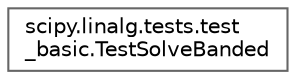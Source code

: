 digraph "Graphical Class Hierarchy"
{
 // LATEX_PDF_SIZE
  bgcolor="transparent";
  edge [fontname=Helvetica,fontsize=10,labelfontname=Helvetica,labelfontsize=10];
  node [fontname=Helvetica,fontsize=10,shape=box,height=0.2,width=0.4];
  rankdir="LR";
  Node0 [id="Node000000",label="scipy.linalg.tests.test\l_basic.TestSolveBanded",height=0.2,width=0.4,color="grey40", fillcolor="white", style="filled",URL="$d7/d96/classscipy_1_1linalg_1_1tests_1_1test__basic_1_1TestSolveBanded.html",tooltip=" "];
}
